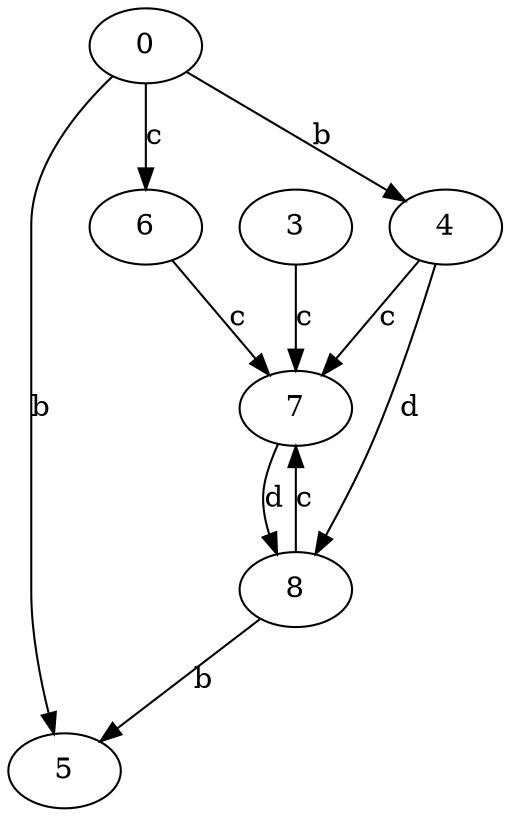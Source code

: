 strict digraph  {
0;
3;
4;
5;
6;
7;
8;
0 -> 4  [label=b];
0 -> 5  [label=b];
0 -> 6  [label=c];
3 -> 7  [label=c];
4 -> 7  [label=c];
4 -> 8  [label=d];
6 -> 7  [label=c];
7 -> 8  [label=d];
8 -> 5  [label=b];
8 -> 7  [label=c];
}
